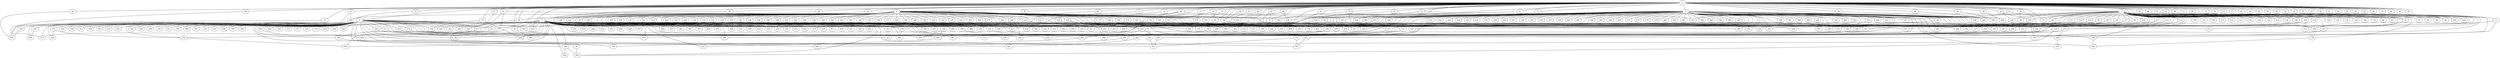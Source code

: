 
graph graphname {
    0 -- 1
0 -- 2
0 -- 3
0 -- 4
0 -- 5
0 -- 6
0 -- 7
0 -- 8
0 -- 9
0 -- 10
0 -- 11
0 -- 12
0 -- 13
0 -- 14
0 -- 15
0 -- 16
0 -- 17
0 -- 18
0 -- 19
0 -- 20
0 -- 21
0 -- 22
0 -- 23
0 -- 24
0 -- 25
0 -- 26
0 -- 27
0 -- 28
0 -- 29
0 -- 30
0 -- 31
0 -- 32
0 -- 33
0 -- 34
0 -- 35
0 -- 36
0 -- 37
0 -- 38
0 -- 39
0 -- 40
0 -- 41
0 -- 42
0 -- 43
0 -- 44
0 -- 45
0 -- 46
0 -- 47
0 -- 48
0 -- 49
0 -- 50
0 -- 51
0 -- 52
0 -- 53
0 -- 54
0 -- 55
0 -- 56
0 -- 57
0 -- 58
0 -- 59
0 -- 60
0 -- 61
0 -- 62
0 -- 63
0 -- 64
0 -- 65
0 -- 66
0 -- 67
0 -- 68
0 -- 69
0 -- 70
0 -- 71
0 -- 72
0 -- 73
0 -- 74
0 -- 75
0 -- 76
0 -- 77
0 -- 78
0 -- 79
0 -- 80
0 -- 81
0 -- 82
0 -- 83
0 -- 84
0 -- 85
0 -- 86
0 -- 87
0 -- 88
0 -- 89
0 -- 405
1 -- 128
1 -- 130
1 -- 131
1 -- 132
1 -- 133
1 -- 134
1 -- 129
1 -- 136
1 -- 137
1 -- 138
1 -- 139
1 -- 140
1 -- 141
1 -- 135
1 -- 90
1 -- 91
1 -- 92
1 -- 93
1 -- 94
1 -- 95
1 -- 96
1 -- 97
1 -- 98
1 -- 99
1 -- 100
1 -- 101
1 -- 102
1 -- 103
1 -- 104
1 -- 105
1 -- 106
1 -- 107
1 -- 108
1 -- 109
1 -- 110
1 -- 111
1 -- 112
1 -- 113
1 -- 114
1 -- 115
1 -- 116
1 -- 117
1 -- 118
1 -- 119
1 -- 120
1 -- 121
1 -- 122
1 -- 123
1 -- 124
1 -- 125
1 -- 126
1 -- 127
1 -- 72
2 -- 142
2 -- 143
2 -- 144
2 -- 145
2 -- 146
2 -- 147
2 -- 148
2 -- 149
2 -- 150
2 -- 151
2 -- 152
2 -- 153
2 -- 154
2 -- 155
2 -- 156
2 -- 157
2 -- 158
2 -- 159
2 -- 160
2 -- 161
2 -- 162
2 -- 163
2 -- 164
2 -- 165
2 -- 166
2 -- 167
2 -- 168
2 -- 169
2 -- 170
2 -- 171
2 -- 172
2 -- 173
2 -- 174
2 -- 175
2 -- 176
2 -- 177
2 -- 178
2 -- 179
2 -- 180
2 -- 181
2 -- 182
2 -- 183
2 -- 184
2 -- 185
2 -- 186
2 -- 187
2 -- 188
2 -- 189
2 -- 190
2 -- 191
2 -- 192
2 -- 193
2 -- 194
2 -- 195
2 -- 196
2 -- 197
2 -- 198
2 -- 199
2 -- 200
2 -- 201
2 -- 202
2 -- 203
2 -- 204
2 -- 205
2 -- 206
2 -- 207
2 -- 208
2 -- 209
2 -- 210
2 -- 211
2 -- 212
2 -- 213
2 -- 214
2 -- 215
2 -- 216
2 -- 217
2 -- 218
2 -- 219
2 -- 220
2 -- 221
3 -- 221
3 -- 222
3 -- 223
3 -- 224
3 -- 225
3 -- 226
3 -- 227
3 -- 228
3 -- 229
3 -- 230
3 -- 231
3 -- 232
3 -- 233
3 -- 234
3 -- 235
3 -- 236
3 -- 237
3 -- 238
3 -- 239
3 -- 240
3 -- 241
3 -- 242
3 -- 243
3 -- 244
3 -- 245
3 -- 246
3 -- 247
3 -- 248
3 -- 249
3 -- 250
3 -- 251
3 -- 252
3 -- 253
3 -- 254
3 -- 255
3 -- 256
3 -- 257
3 -- 258
3 -- 259
3 -- 260
3 -- 261
3 -- 262
3 -- 263
3 -- 264
3 -- 265
3 -- 266
3 -- 267
3 -- 268
3 -- 269
3 -- 270
3 -- 271
3 -- 272
3 -- 273
3 -- 274
3 -- 275
3 -- 276
3 -- 277
3 -- 278
3 -- 279
3 -- 280
3 -- 281
3 -- 282
3 -- 283
3 -- 284
3 -- 285
3 -- 286
3 -- 287
3 -- 288
3 -- 289
3 -- 290
3 -- 291
3 -- 292
3 -- 293
3 -- 294
3 -- 295
3 -- 296
3 -- 297
3 -- 298
3 -- 299
3 -- 300
3 -- 301
3 -- 302
3 -- 303
3 -- 304
3 -- 305
3 -- 306
3 -- 307
3 -- 308
3 -- 76
4 -- 384
4 -- 309
4 -- 310
4 -- 311
4 -- 312
4 -- 313
4 -- 314
4 -- 315
4 -- 316
4 -- 317
4 -- 318
4 -- 319
4 -- 320
4 -- 321
4 -- 322
4 -- 323
4 -- 324
4 -- 325
4 -- 326
4 -- 327
4 -- 328
4 -- 329
4 -- 330
4 -- 331
4 -- 332
4 -- 333
4 -- 334
4 -- 335
4 -- 336
4 -- 337
4 -- 338
4 -- 339
4 -- 340
4 -- 341
4 -- 342
4 -- 343
4 -- 344
4 -- 345
4 -- 346
4 -- 347
4 -- 348
4 -- 349
4 -- 350
4 -- 351
4 -- 352
4 -- 353
4 -- 354
4 -- 355
4 -- 356
4 -- 357
4 -- 358
4 -- 359
4 -- 360
4 -- 361
4 -- 362
4 -- 363
4 -- 364
4 -- 365
4 -- 366
4 -- 367
4 -- 368
4 -- 369
4 -- 370
4 -- 371
4 -- 372
4 -- 373
4 -- 374
4 -- 375
4 -- 376
4 -- 377
4 -- 378
4 -- 379
4 -- 380
4 -- 381
4 -- 382
4 -- 383
4 -- 404
4 -- 432
5 -- 385
5 -- 386
5 -- 387
5 -- 388
5 -- 389
5 -- 390
5 -- 391
5 -- 392
5 -- 393
5 -- 394
5 -- 395
5 -- 396
5 -- 397
5 -- 398
5 -- 399
5 -- 400
5 -- 401
5 -- 402
5 -- 403
5 -- 404
5 -- 405
5 -- 406
5 -- 407
5 -- 408
5 -- 409
5 -- 410
5 -- 411
5 -- 412
5 -- 413
5 -- 414
5 -- 415
5 -- 416
5 -- 417
5 -- 418
5 -- 419
5 -- 420
5 -- 421
5 -- 422
5 -- 423
5 -- 424
5 -- 425
5 -- 426
5 -- 427
5 -- 428
5 -- 429
5 -- 430
5 -- 431
5 -- 432
5 -- 433
5 -- 434
5 -- 435
5 -- 436
5 -- 437
5 -- 438
5 -- 439
5 -- 440
5 -- 441
5 -- 442
5 -- 443
5 -- 444
5 -- 445
5 -- 446
5 -- 447
5 -- 448
5 -- 449
5 -- 364
5 -- 139
5 -- 32
6 -- 97
6 -- 231
6 -- 193
7 -- 415
7 -- 393
8 -- 438
11 -- 160
12 -- 419
12 -- 326
13 -- 172
14 -- 215
14 -- 29
16 -- 369
18 -- 357
20 -- 166
21 -- 221
21 -- 363
21 -- 423
23 -- 169
24 -- 59
25 -- 252
25 -- 99
27 -- 380
29 -- 79
29 -- 180
31 -- 239
31 -- 346
31 -- 127
32 -- 389
33 -- 106
33 -- 105
34 -- 443
38 -- 201
39 -- 402
39 -- 228
40 -- 326
41 -- 194
41 -- 307
42 -- 248
43 -- 272
43 -- 60
44 -- 97
44 -- 376
45 -- 139
46 -- 268
48 -- 439
48 -- 285
49 -- 411
52 -- 169
52 -- 418
53 -- 424
53 -- 354
56 -- 102
57 -- 366
58 -- 264
59 -- 280
62 -- 395
63 -- 197
64 -- 70
64 -- 221
66 -- 251
66 -- 399
67 -- 237
68 -- 84
68 -- 321
68 -- 272
69 -- 377
70 -- 153
71 -- 308
71 -- 264
73 -- 187
76 -- 101
77 -- 224
78 -- 313
79 -- 308
79 -- 388
80 -- 104
81 -- 300
84 -- 334
86 -- 427
87 -- 328
88 -- 284
89 -- 246
91 -- 400
91 -- 184
94 -- 380
98 -- 240
98 -- 353
99 -- 307
100 -- 145
100 -- 290
100 -- 401
101 -- 160
105 -- 160
105 -- 217
105 -- 237
106 -- 156
106 -- 130
108 -- 333
108 -- 121
108 -- 252
110 -- 443
110 -- 424
112 -- 119
113 -- 227
113 -- 437
117 -- 426
117 -- 308
118 -- 285
118 -- 433
119 -- 282
119 -- 246
119 -- 342
120 -- 183
120 -- 145
123 -- 292
129 -- 358
130 -- 314
131 -- 241
131 -- 212
132 -- 273
133 -- 217
137 -- 307
141 -- 322
143 -- 317
145 -- 203
145 -- 367
149 -- 223
149 -- 400
155 -- 270
158 -- 223
159 -- 413
161 -- 277
165 -- 311
167 -- 275
168 -- 340
170 -- 357
170 -- 380
171 -- 193
171 -- 330
175 -- 331
177 -- 255
179 -- 205
182 -- 396
184 -- 388
184 -- 365
185 -- 325
188 -- 446
190 -- 437
190 -- 388
196 -- 286
197 -- 292
200 -- 241
200 -- 378
201 -- 393
203 -- 343
205 -- 263
206 -- 369
206 -- 282
208 -- 319
208 -- 342
209 -- 245
212 -- 263
213 -- 394
213 -- 256
215 -- 447
215 -- 293
219 -- 346
221 -- 291
223 -- 303
223 -- 286
226 -- 301
230 -- 258
231 -- 413
231 -- 343
239 -- 350
242 -- 436
242 -- 366
242 -- 292
242 -- 264
243 -- 251
244 -- 435
246 -- 276
253 -- 337
263 -- 368
267 -- 293
267 -- 345
268 -- 380
277 -- 400
280 -- 448
282 -- 329
286 -- 315
290 -- 385
303 -- 413
304 -- 311
307 -- 428
308 -- 358
310 -- 334
310 -- 383
313 -- 321
316 -- 437
317 -- 377
320 -- 424
324 -- 326
331 -- 362
334 -- 423
335 -- 384
362 -- 398
364 -- 447
371 -- 385
374 -- 388
376 -- 441
381 -- 444
388 -- 425
398 -- 443
398 -- 430

}
